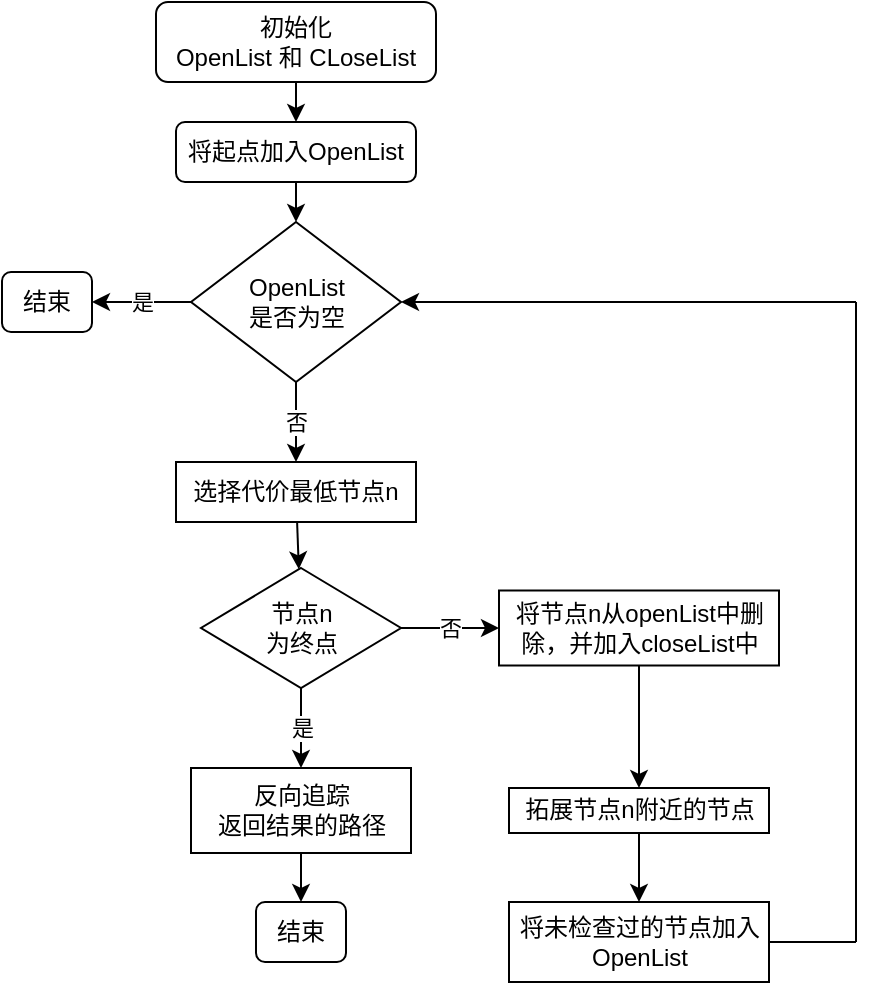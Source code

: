 <mxfile>
    <diagram id="5v53DrYuI2VKUK_tp2p3" name="第 1 页">
        <mxGraphModel dx="1328" dy="524" grid="0" gridSize="10" guides="1" tooltips="1" connect="1" arrows="1" fold="1" page="1" pageScale="1" pageWidth="827" pageHeight="1169" math="0" shadow="0">
            <root>
                <mxCell id="0"/>
                <mxCell id="1" parent="0"/>
                <mxCell id="4" value="" style="edgeStyle=none;html=1;" edge="1" parent="1" source="2" target="3">
                    <mxGeometry relative="1" as="geometry"/>
                </mxCell>
                <mxCell id="2" value="初始化&lt;br&gt;OpenList 和 CLoseList" style="rounded=1;whiteSpace=wrap;html=1;" vertex="1" parent="1">
                    <mxGeometry x="170" y="80" width="140" height="40" as="geometry"/>
                </mxCell>
                <mxCell id="6" value="" style="edgeStyle=none;html=1;entryX=0.5;entryY=0;entryDx=0;entryDy=0;" edge="1" parent="1" source="3" target="7">
                    <mxGeometry relative="1" as="geometry">
                        <mxPoint x="240" y="225" as="targetPoint"/>
                    </mxGeometry>
                </mxCell>
                <mxCell id="3" value="将起点加入OpenList" style="whiteSpace=wrap;html=1;rounded=1;" vertex="1" parent="1">
                    <mxGeometry x="180" y="140" width="120" height="30" as="geometry"/>
                </mxCell>
                <mxCell id="9" value="是" style="edgeStyle=none;html=1;" edge="1" parent="1" source="7" target="8">
                    <mxGeometry relative="1" as="geometry"/>
                </mxCell>
                <mxCell id="11" value="否" style="edgeStyle=none;html=1;entryX=0.5;entryY=0;entryDx=0;entryDy=0;" edge="1" parent="1" source="7" target="13">
                    <mxGeometry relative="1" as="geometry">
                        <mxPoint x="240" y="360" as="targetPoint"/>
                    </mxGeometry>
                </mxCell>
                <mxCell id="7" value="OpenList&lt;br&gt;是否为空" style="rhombus;whiteSpace=wrap;html=1;" vertex="1" parent="1">
                    <mxGeometry x="187.5" y="190" width="105" height="80" as="geometry"/>
                </mxCell>
                <mxCell id="8" value="结束" style="rounded=1;whiteSpace=wrap;html=1;" vertex="1" parent="1">
                    <mxGeometry x="93" y="215" width="45" height="30" as="geometry"/>
                </mxCell>
                <mxCell id="15" value="" style="edgeStyle=none;html=1;" edge="1" parent="1" source="13" target="14">
                    <mxGeometry relative="1" as="geometry"/>
                </mxCell>
                <mxCell id="13" value="选择代价最低节点n" style="rounded=0;whiteSpace=wrap;html=1;" vertex="1" parent="1">
                    <mxGeometry x="180" y="310" width="120" height="30" as="geometry"/>
                </mxCell>
                <mxCell id="17" value="是" style="edgeStyle=none;html=1;" edge="1" parent="1" source="14" target="16">
                    <mxGeometry relative="1" as="geometry"/>
                </mxCell>
                <mxCell id="24" value="否" style="edgeStyle=none;html=1;" edge="1" parent="1" source="14" target="23">
                    <mxGeometry relative="1" as="geometry"/>
                </mxCell>
                <mxCell id="14" value="节点n&lt;br&gt;为终点" style="rhombus;whiteSpace=wrap;html=1;rounded=0;" vertex="1" parent="1">
                    <mxGeometry x="192.5" y="363" width="100" height="60" as="geometry"/>
                </mxCell>
                <mxCell id="16" value="反向追踪&lt;br&gt;返回结果的路径" style="rounded=0;whiteSpace=wrap;html=1;" vertex="1" parent="1">
                    <mxGeometry x="187.5" y="463" width="110" height="42.5" as="geometry"/>
                </mxCell>
                <mxCell id="19" value="结束" style="rounded=1;whiteSpace=wrap;html=1;" vertex="1" parent="1">
                    <mxGeometry x="220" y="530" width="45" height="30" as="geometry"/>
                </mxCell>
                <mxCell id="22" value="" style="endArrow=classic;html=1;entryX=0.5;entryY=0;entryDx=0;entryDy=0;exitX=0.5;exitY=1;exitDx=0;exitDy=0;" edge="1" parent="1" source="16" target="19">
                    <mxGeometry width="50" height="50" relative="1" as="geometry">
                        <mxPoint x="292.5" y="493" as="sourcePoint"/>
                        <mxPoint x="212.5" y="313" as="targetPoint"/>
                    </mxGeometry>
                </mxCell>
                <mxCell id="26" value="" style="edgeStyle=none;html=1;" edge="1" parent="1" source="23" target="25">
                    <mxGeometry relative="1" as="geometry"/>
                </mxCell>
                <mxCell id="23" value="将节点n从openList中删除，并加入closeList中" style="whiteSpace=wrap;html=1;rounded=0;" vertex="1" parent="1">
                    <mxGeometry x="341.5" y="374.25" width="140" height="37.5" as="geometry"/>
                </mxCell>
                <mxCell id="28" value="" style="edgeStyle=none;html=1;" edge="1" parent="1" source="25" target="27">
                    <mxGeometry relative="1" as="geometry"/>
                </mxCell>
                <mxCell id="25" value="拓展节点n附近的节点" style="whiteSpace=wrap;html=1;rounded=0;" vertex="1" parent="1">
                    <mxGeometry x="346.5" y="473" width="130" height="22.5" as="geometry"/>
                </mxCell>
                <mxCell id="27" value="将未检查过的节点加入OpenList" style="whiteSpace=wrap;html=1;rounded=0;" vertex="1" parent="1">
                    <mxGeometry x="346.5" y="530" width="130" height="40" as="geometry"/>
                </mxCell>
                <mxCell id="33" value="" style="endArrow=none;html=1;exitX=1;exitY=0.5;exitDx=0;exitDy=0;" edge="1" parent="1" source="27">
                    <mxGeometry width="50" height="50" relative="1" as="geometry">
                        <mxPoint x="389.5" y="510" as="sourcePoint"/>
                        <mxPoint x="520" y="550" as="targetPoint"/>
                    </mxGeometry>
                </mxCell>
                <mxCell id="34" value="" style="endArrow=none;html=1;" edge="1" parent="1">
                    <mxGeometry width="50" height="50" relative="1" as="geometry">
                        <mxPoint x="520" y="550" as="sourcePoint"/>
                        <mxPoint x="520" y="230" as="targetPoint"/>
                    </mxGeometry>
                </mxCell>
                <mxCell id="36" value="" style="endArrow=classic;html=1;entryX=1;entryY=0.5;entryDx=0;entryDy=0;" edge="1" parent="1" target="7">
                    <mxGeometry width="50" height="50" relative="1" as="geometry">
                        <mxPoint x="520" y="230" as="sourcePoint"/>
                        <mxPoint x="460" y="210" as="targetPoint"/>
                    </mxGeometry>
                </mxCell>
            </root>
        </mxGraphModel>
    </diagram>
</mxfile>